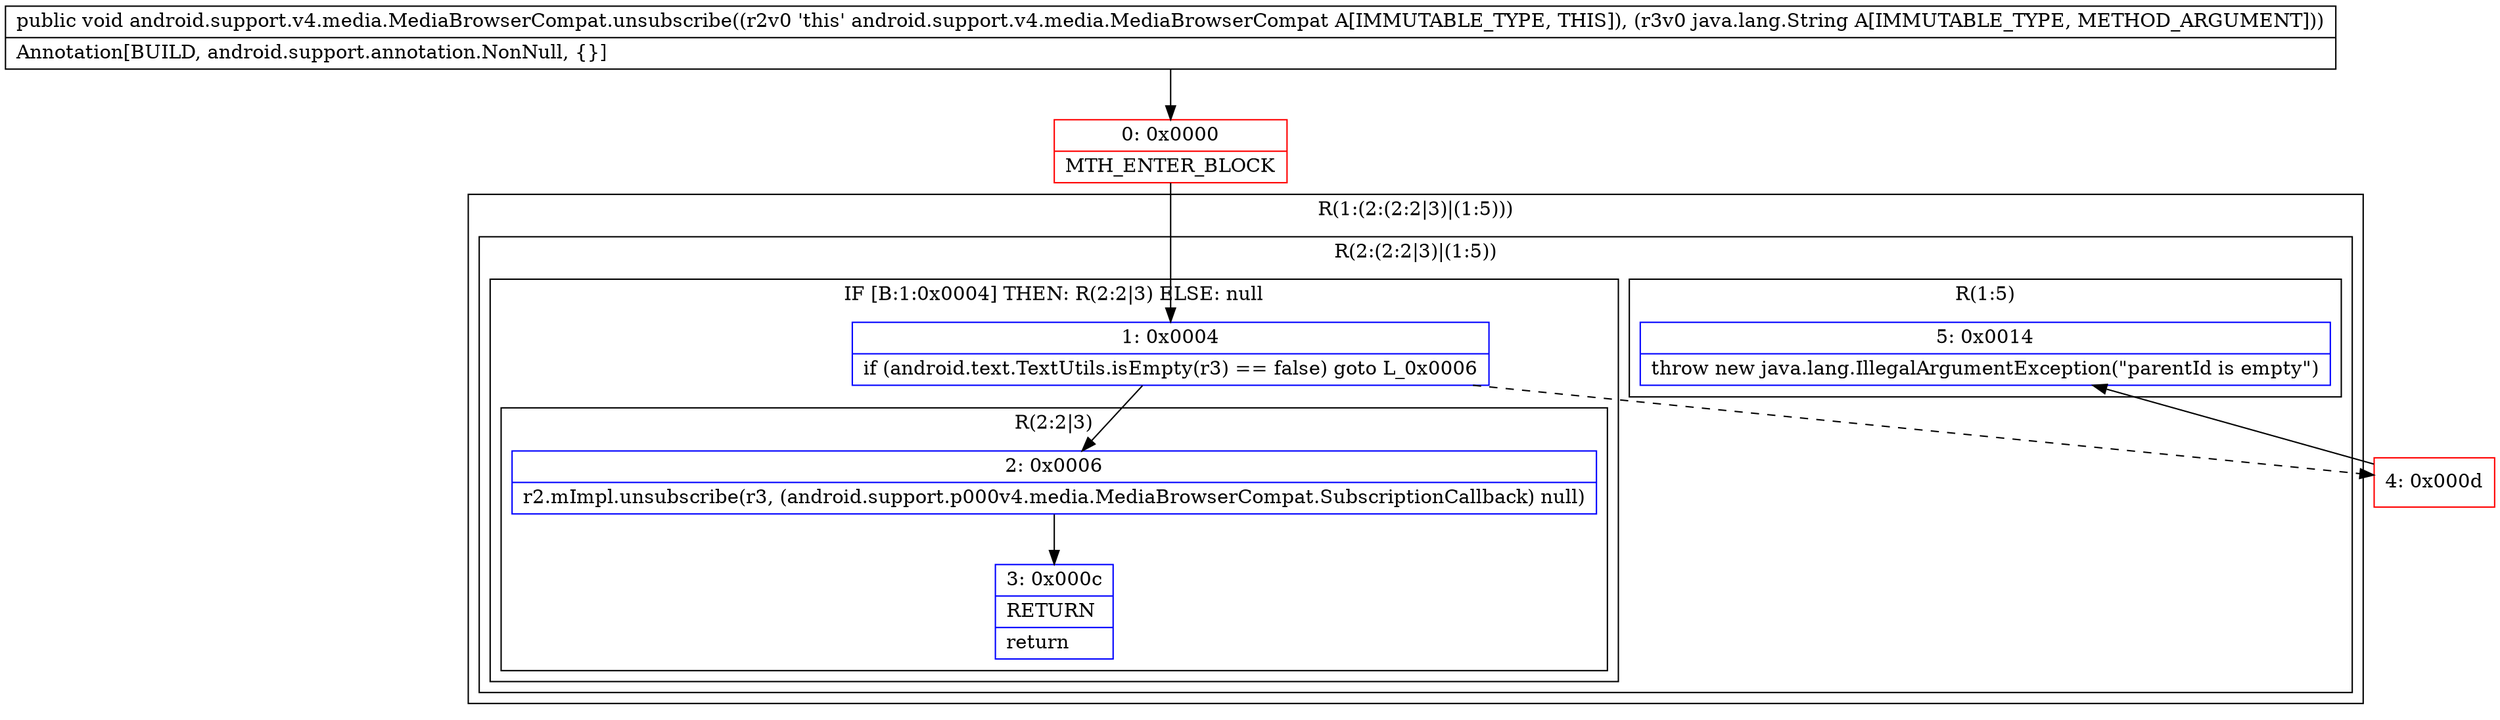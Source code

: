 digraph "CFG forandroid.support.v4.media.MediaBrowserCompat.unsubscribe(Ljava\/lang\/String;)V" {
subgraph cluster_Region_1435427591 {
label = "R(1:(2:(2:2|3)|(1:5)))";
node [shape=record,color=blue];
subgraph cluster_Region_1967348939 {
label = "R(2:(2:2|3)|(1:5))";
node [shape=record,color=blue];
subgraph cluster_IfRegion_1371856865 {
label = "IF [B:1:0x0004] THEN: R(2:2|3) ELSE: null";
node [shape=record,color=blue];
Node_1 [shape=record,label="{1\:\ 0x0004|if (android.text.TextUtils.isEmpty(r3) == false) goto L_0x0006\l}"];
subgraph cluster_Region_418560219 {
label = "R(2:2|3)";
node [shape=record,color=blue];
Node_2 [shape=record,label="{2\:\ 0x0006|r2.mImpl.unsubscribe(r3, (android.support.p000v4.media.MediaBrowserCompat.SubscriptionCallback) null)\l}"];
Node_3 [shape=record,label="{3\:\ 0x000c|RETURN\l|return\l}"];
}
}
subgraph cluster_Region_986113561 {
label = "R(1:5)";
node [shape=record,color=blue];
Node_5 [shape=record,label="{5\:\ 0x0014|throw new java.lang.IllegalArgumentException(\"parentId is empty\")\l}"];
}
}
}
Node_0 [shape=record,color=red,label="{0\:\ 0x0000|MTH_ENTER_BLOCK\l}"];
Node_4 [shape=record,color=red,label="{4\:\ 0x000d}"];
MethodNode[shape=record,label="{public void android.support.v4.media.MediaBrowserCompat.unsubscribe((r2v0 'this' android.support.v4.media.MediaBrowserCompat A[IMMUTABLE_TYPE, THIS]), (r3v0 java.lang.String A[IMMUTABLE_TYPE, METHOD_ARGUMENT]))  | Annotation[BUILD, android.support.annotation.NonNull, \{\}]\l}"];
MethodNode -> Node_0;
Node_1 -> Node_2;
Node_1 -> Node_4[style=dashed];
Node_2 -> Node_3;
Node_0 -> Node_1;
Node_4 -> Node_5;
}

